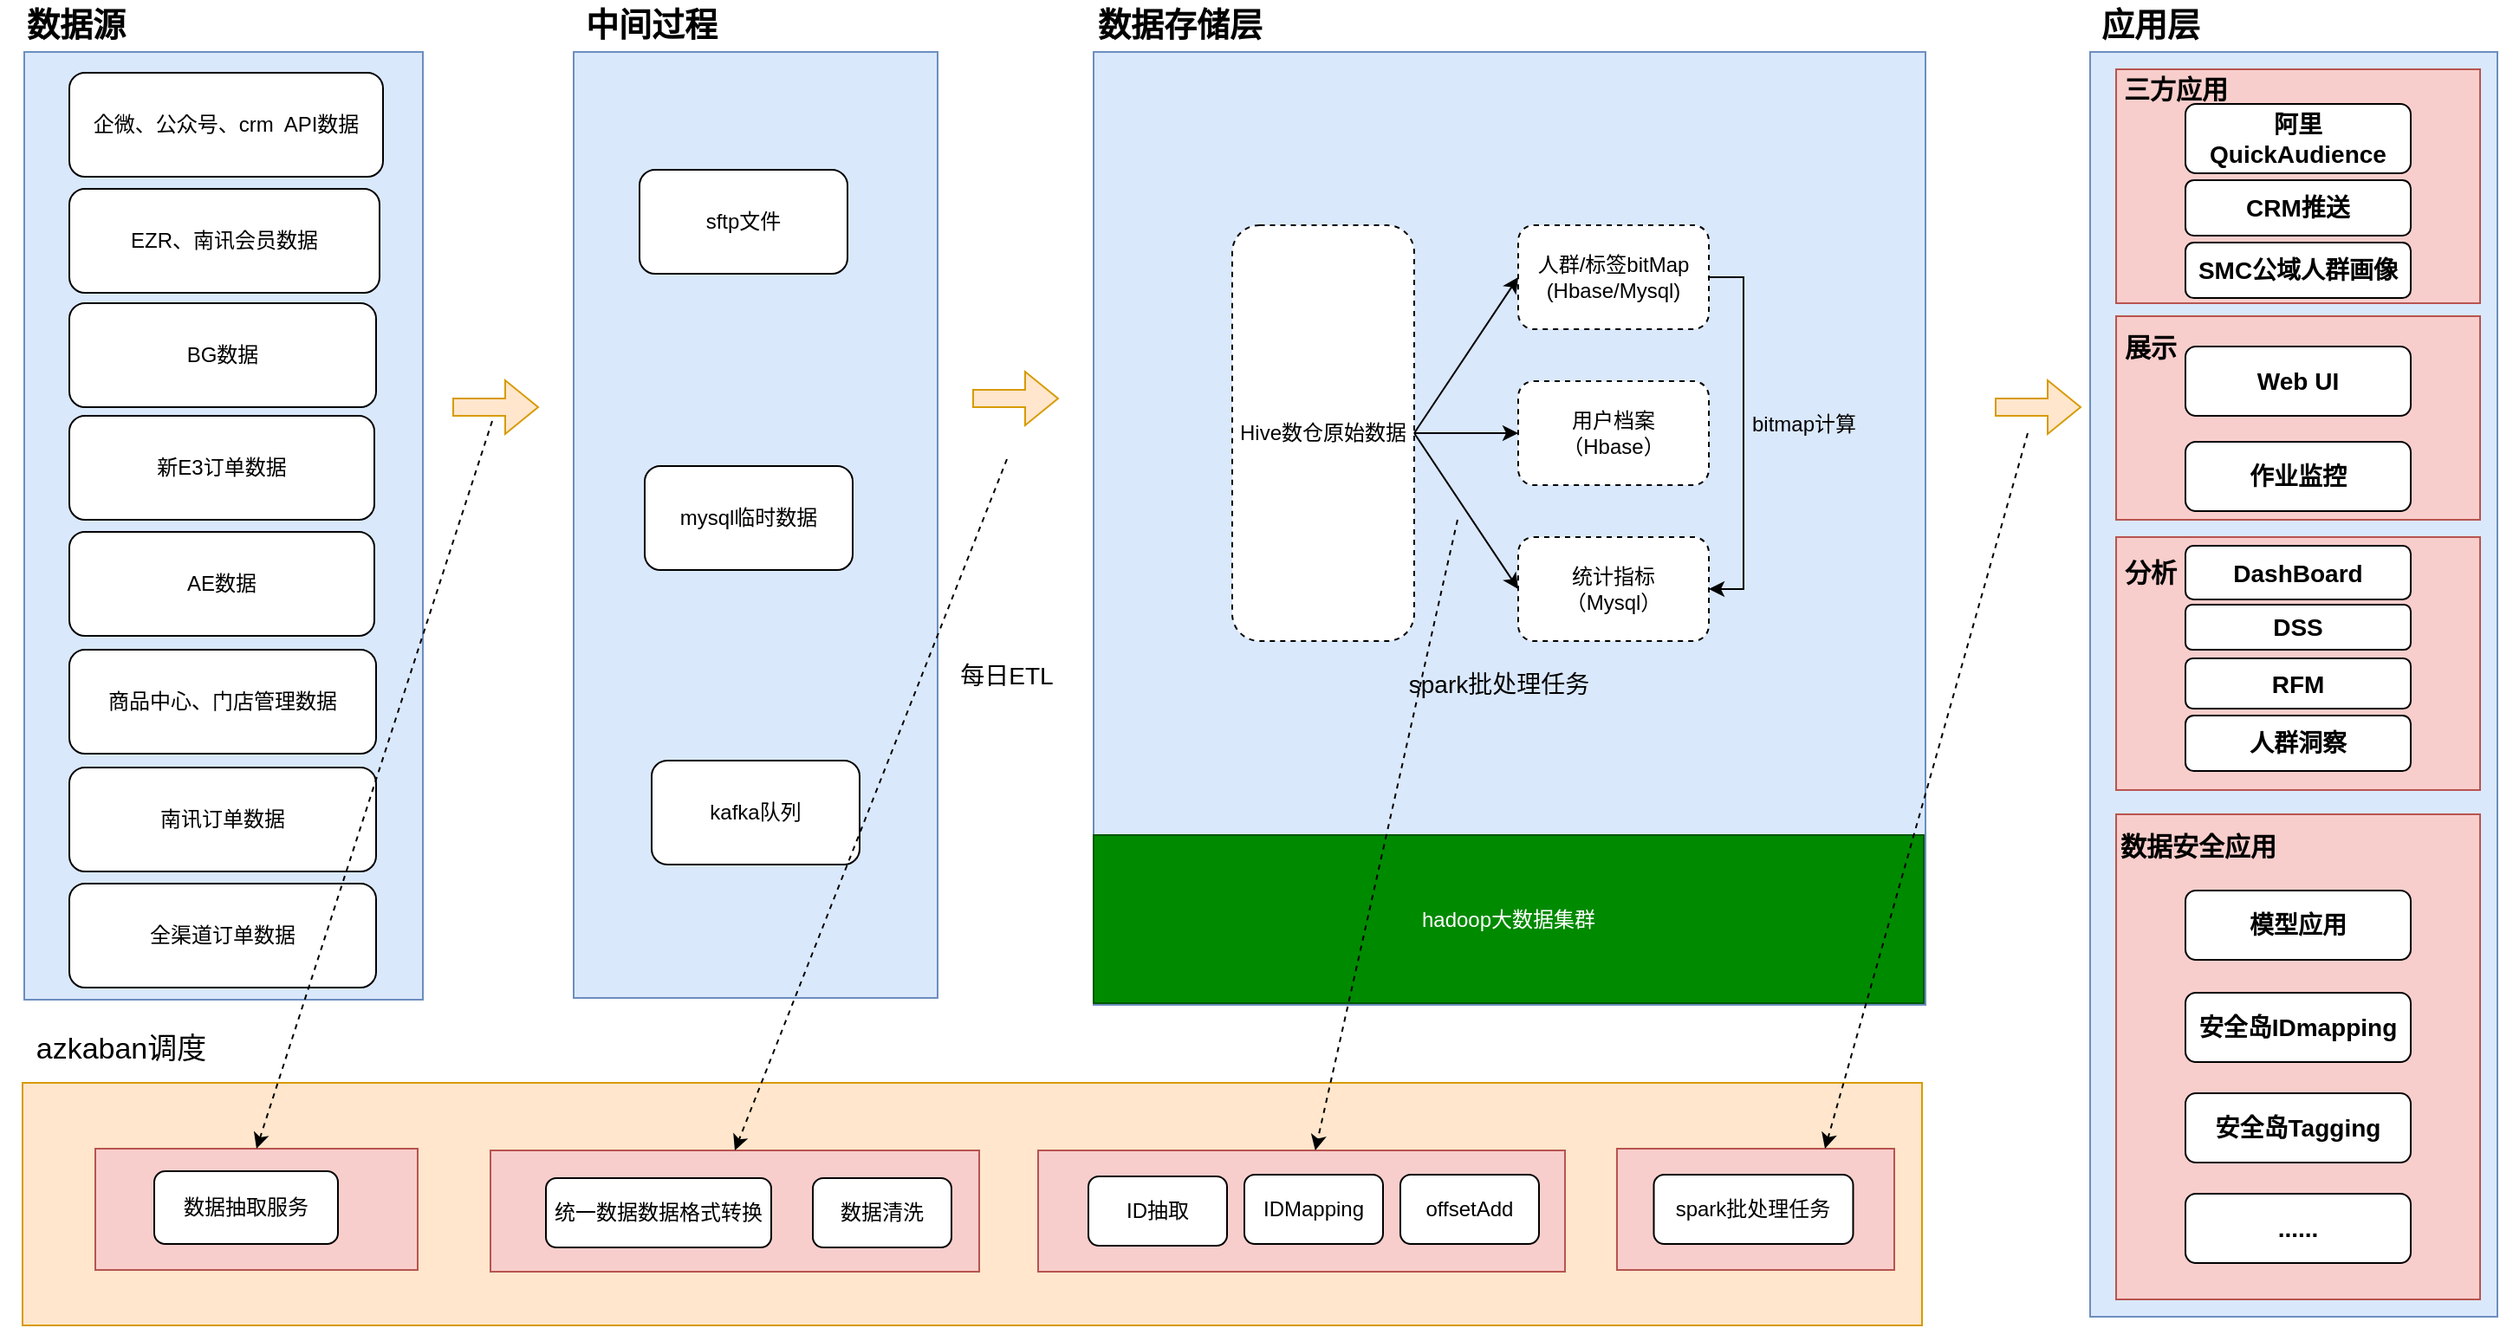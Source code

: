 <mxfile version="24.0.7" type="github">
  <diagram name="第 1 页" id="c-7c_1tNbE0PKbpdtI3S">
    <mxGraphModel dx="2600" dy="1053" grid="0" gridSize="10" guides="1" tooltips="1" connect="1" arrows="1" fold="1" page="1" pageScale="1" pageWidth="1700" pageHeight="1100" math="0" shadow="0">
      <root>
        <mxCell id="0" />
        <mxCell id="1" parent="0" />
        <mxCell id="UIdJtbCAdwfRkpfuNcCa-74" value="" style="rounded=0;whiteSpace=wrap;html=1;fillColor=#dae8fc;strokeColor=#6c8ebf;" parent="1" vertex="1">
          <mxGeometry x="1435" y="150" width="235" height="730" as="geometry" />
        </mxCell>
        <mxCell id="UIdJtbCAdwfRkpfuNcCa-61" value="" style="rounded=0;whiteSpace=wrap;html=1;fillColor=#f8cecc;strokeColor=#b85450;" parent="1" vertex="1">
          <mxGeometry x="1450" y="430" width="210" height="146" as="geometry" />
        </mxCell>
        <mxCell id="UIdJtbCAdwfRkpfuNcCa-43" value="" style="rounded=0;whiteSpace=wrap;html=1;fillColor=#ffe6cc;strokeColor=#d79b00;" parent="1" vertex="1">
          <mxGeometry x="242" y="745" width="1096" height="140" as="geometry" />
        </mxCell>
        <mxCell id="UIdJtbCAdwfRkpfuNcCa-42" value="" style="rounded=0;whiteSpace=wrap;html=1;fillColor=#f8cecc;strokeColor=#b85450;" parent="1" vertex="1">
          <mxGeometry x="828" y="784" width="304" height="70" as="geometry" />
        </mxCell>
        <mxCell id="UIdJtbCAdwfRkpfuNcCa-1" value="" style="rounded=0;whiteSpace=wrap;html=1;fillColor=#dae8fc;strokeColor=#6c8ebf;" parent="1" vertex="1">
          <mxGeometry x="243" y="150" width="230" height="547" as="geometry" />
        </mxCell>
        <mxCell id="UIdJtbCAdwfRkpfuNcCa-2" value="企微、公众号、crm&amp;nbsp; API数据" style="rounded=1;whiteSpace=wrap;html=1;" parent="1" vertex="1">
          <mxGeometry x="269" y="162" width="181" height="60" as="geometry" />
        </mxCell>
        <mxCell id="UIdJtbCAdwfRkpfuNcCa-3" value="AE数据" style="rounded=1;whiteSpace=wrap;html=1;" parent="1" vertex="1">
          <mxGeometry x="269" y="427" width="176" height="60" as="geometry" />
        </mxCell>
        <mxCell id="UIdJtbCAdwfRkpfuNcCa-4" value="BG数据" style="rounded=1;whiteSpace=wrap;html=1;" parent="1" vertex="1">
          <mxGeometry x="269" y="295" width="177" height="60" as="geometry" />
        </mxCell>
        <mxCell id="UIdJtbCAdwfRkpfuNcCa-5" value="EZR、南讯会员数据" style="rounded=1;whiteSpace=wrap;html=1;" parent="1" vertex="1">
          <mxGeometry x="269" y="229" width="179" height="60" as="geometry" />
        </mxCell>
        <mxCell id="UIdJtbCAdwfRkpfuNcCa-9" value="" style="rounded=0;whiteSpace=wrap;html=1;fillColor=#dae8fc;strokeColor=#6c8ebf;" parent="1" vertex="1">
          <mxGeometry x="560" y="150" width="210" height="546" as="geometry" />
        </mxCell>
        <mxCell id="UIdJtbCAdwfRkpfuNcCa-10" value="sftp文件" style="rounded=1;whiteSpace=wrap;html=1;" parent="1" vertex="1">
          <mxGeometry x="598" y="218" width="120" height="60" as="geometry" />
        </mxCell>
        <mxCell id="UIdJtbCAdwfRkpfuNcCa-11" value="mysql临时数据" style="rounded=1;whiteSpace=wrap;html=1;" parent="1" vertex="1">
          <mxGeometry x="601" y="389" width="120" height="60" as="geometry" />
        </mxCell>
        <mxCell id="UIdJtbCAdwfRkpfuNcCa-12" value="kafka队列" style="rounded=1;whiteSpace=wrap;html=1;" parent="1" vertex="1">
          <mxGeometry x="605" y="559" width="120" height="60" as="geometry" />
        </mxCell>
        <mxCell id="UIdJtbCAdwfRkpfuNcCa-14" value="" style="rounded=0;whiteSpace=wrap;html=1;fillColor=#dae8fc;strokeColor=#6c8ebf;" parent="1" vertex="1">
          <mxGeometry x="860" y="150" width="480" height="550" as="geometry" />
        </mxCell>
        <mxCell id="UIdJtbCAdwfRkpfuNcCa-15" value="数据存储层" style="text;html=1;align=center;verticalAlign=middle;whiteSpace=wrap;rounded=0;fontSize=19;fontStyle=1" parent="1" vertex="1">
          <mxGeometry x="850" y="120" width="120" height="30" as="geometry" />
        </mxCell>
        <mxCell id="UIdJtbCAdwfRkpfuNcCa-16" value="数据源" style="text;html=1;align=center;verticalAlign=middle;whiteSpace=wrap;rounded=0;fontSize=19;fontStyle=1" parent="1" vertex="1">
          <mxGeometry x="243" y="120" width="60" height="30" as="geometry" />
        </mxCell>
        <mxCell id="UIdJtbCAdwfRkpfuNcCa-17" value="中间过程" style="text;html=1;align=center;verticalAlign=middle;whiteSpace=wrap;rounded=0;fontSize=19;fontStyle=1" parent="1" vertex="1">
          <mxGeometry x="550" y="120" width="110" height="30" as="geometry" />
        </mxCell>
        <mxCell id="UIdJtbCAdwfRkpfuNcCa-18" value="" style="rounded=0;whiteSpace=wrap;html=1;fillColor=#f8cecc;strokeColor=#b85450;" parent="1" vertex="1">
          <mxGeometry x="512" y="784" width="282" height="70" as="geometry" />
        </mxCell>
        <mxCell id="UIdJtbCAdwfRkpfuNcCa-19" value="统一数据数据格式转换" style="rounded=1;whiteSpace=wrap;html=1;" parent="1" vertex="1">
          <mxGeometry x="544" y="800" width="130" height="40" as="geometry" />
        </mxCell>
        <mxCell id="UIdJtbCAdwfRkpfuNcCa-20" value="数据清洗" style="rounded=1;whiteSpace=wrap;html=1;" parent="1" vertex="1">
          <mxGeometry x="698" y="800" width="80" height="40" as="geometry" />
        </mxCell>
        <mxCell id="UIdJtbCAdwfRkpfuNcCa-21" value="ID抽取" style="rounded=1;whiteSpace=wrap;html=1;" parent="1" vertex="1">
          <mxGeometry x="857" y="799" width="80" height="40" as="geometry" />
        </mxCell>
        <mxCell id="UIdJtbCAdwfRkpfuNcCa-33" value="" style="edgeStyle=orthogonalEdgeStyle;rounded=0;orthogonalLoop=1;jettySize=auto;html=1;" parent="1" source="UIdJtbCAdwfRkpfuNcCa-23" target="UIdJtbCAdwfRkpfuNcCa-25" edge="1">
          <mxGeometry relative="1" as="geometry" />
        </mxCell>
        <mxCell id="UIdJtbCAdwfRkpfuNcCa-23" value="Hive数仓原始数据" style="rounded=1;whiteSpace=wrap;html=1;dashed=1;" parent="1" vertex="1">
          <mxGeometry x="940" y="250" width="105" height="240" as="geometry" />
        </mxCell>
        <mxCell id="UIdJtbCAdwfRkpfuNcCa-29" style="edgeStyle=orthogonalEdgeStyle;rounded=0;orthogonalLoop=1;jettySize=auto;html=1;exitX=1;exitY=0.5;exitDx=0;exitDy=0;entryX=1;entryY=0.5;entryDx=0;entryDy=0;" parent="1" source="UIdJtbCAdwfRkpfuNcCa-24" target="UIdJtbCAdwfRkpfuNcCa-26" edge="1">
          <mxGeometry relative="1" as="geometry" />
        </mxCell>
        <mxCell id="UIdJtbCAdwfRkpfuNcCa-24" value="人群/标签bitMap&lt;br&gt;(Hbase/Mysql)" style="rounded=1;whiteSpace=wrap;html=1;dashed=1;" parent="1" vertex="1">
          <mxGeometry x="1105" y="250" width="110" height="60" as="geometry" />
        </mxCell>
        <mxCell id="UIdJtbCAdwfRkpfuNcCa-25" value="用户档案&lt;br&gt;（Hbase）" style="rounded=1;whiteSpace=wrap;html=1;dashed=1;" parent="1" vertex="1">
          <mxGeometry x="1105" y="340" width="110" height="60" as="geometry" />
        </mxCell>
        <mxCell id="UIdJtbCAdwfRkpfuNcCa-26" value="统计指标&lt;br&gt;（Mysql）" style="rounded=1;whiteSpace=wrap;html=1;dashed=1;" parent="1" vertex="1">
          <mxGeometry x="1105" y="430" width="110" height="60" as="geometry" />
        </mxCell>
        <mxCell id="UIdJtbCAdwfRkpfuNcCa-30" value="bitmap计算" style="text;html=1;align=center;verticalAlign=middle;whiteSpace=wrap;rounded=0;" parent="1" vertex="1">
          <mxGeometry x="1235" y="350" width="70" height="30" as="geometry" />
        </mxCell>
        <mxCell id="UIdJtbCAdwfRkpfuNcCa-32" value="" style="endArrow=classic;html=1;rounded=0;entryX=0;entryY=0.5;entryDx=0;entryDy=0;" parent="1" target="UIdJtbCAdwfRkpfuNcCa-24" edge="1">
          <mxGeometry width="50" height="50" relative="1" as="geometry">
            <mxPoint x="1045" y="370" as="sourcePoint" />
            <mxPoint x="1095" y="310" as="targetPoint" />
          </mxGeometry>
        </mxCell>
        <mxCell id="UIdJtbCAdwfRkpfuNcCa-34" value="" style="endArrow=classic;html=1;rounded=0;entryX=0;entryY=0.5;entryDx=0;entryDy=0;" parent="1" target="UIdJtbCAdwfRkpfuNcCa-26" edge="1">
          <mxGeometry width="50" height="50" relative="1" as="geometry">
            <mxPoint x="1045" y="370" as="sourcePoint" />
            <mxPoint x="1095" y="320" as="targetPoint" />
          </mxGeometry>
        </mxCell>
        <mxCell id="UIdJtbCAdwfRkpfuNcCa-35" value="" style="shape=flexArrow;endArrow=classic;html=1;rounded=0;fillColor=#ffe6cc;strokeColor=#d79b00;" parent="1" edge="1">
          <mxGeometry width="50" height="50" relative="1" as="geometry">
            <mxPoint x="790" y="350" as="sourcePoint" />
            <mxPoint x="840" y="350" as="targetPoint" />
          </mxGeometry>
        </mxCell>
        <mxCell id="UIdJtbCAdwfRkpfuNcCa-36" value="" style="shape=flexArrow;endArrow=classic;html=1;rounded=0;fillColor=#ffe6cc;strokeColor=#d79b00;" parent="1" edge="1">
          <mxGeometry width="50" height="50" relative="1" as="geometry">
            <mxPoint x="1380" y="355" as="sourcePoint" />
            <mxPoint x="1430" y="355" as="targetPoint" />
          </mxGeometry>
        </mxCell>
        <mxCell id="UIdJtbCAdwfRkpfuNcCa-38" value="azkaban调度" style="text;html=1;align=center;verticalAlign=middle;whiteSpace=wrap;rounded=0;fontSize=17;" parent="1" vertex="1">
          <mxGeometry x="229" y="710" width="140" height="31" as="geometry" />
        </mxCell>
        <mxCell id="UIdJtbCAdwfRkpfuNcCa-39" value="IDMapping" style="rounded=1;whiteSpace=wrap;html=1;" parent="1" vertex="1">
          <mxGeometry x="947" y="798" width="80" height="40" as="geometry" />
        </mxCell>
        <mxCell id="UIdJtbCAdwfRkpfuNcCa-41" value="offsetAdd" style="rounded=1;whiteSpace=wrap;html=1;" parent="1" vertex="1">
          <mxGeometry x="1037" y="798" width="80" height="40" as="geometry" />
        </mxCell>
        <mxCell id="UIdJtbCAdwfRkpfuNcCa-47" value="" style="endArrow=classic;html=1;rounded=0;entryX=0.5;entryY=0;entryDx=0;entryDy=0;dashed=1;" parent="1" target="UIdJtbCAdwfRkpfuNcCa-18" edge="1">
          <mxGeometry width="50" height="50" relative="1" as="geometry">
            <mxPoint x="810" y="385" as="sourcePoint" />
            <mxPoint x="860" y="335" as="targetPoint" />
          </mxGeometry>
        </mxCell>
        <mxCell id="UIdJtbCAdwfRkpfuNcCa-49" value="spark批处理任务" style="text;html=1;align=center;verticalAlign=middle;whiteSpace=wrap;rounded=0;fontSize=14;" parent="1" vertex="1">
          <mxGeometry x="1030" y="500" width="128" height="30" as="geometry" />
        </mxCell>
        <mxCell id="UIdJtbCAdwfRkpfuNcCa-50" value="每日ETL" style="text;html=1;align=center;verticalAlign=middle;whiteSpace=wrap;rounded=0;fontSize=14;" parent="1" vertex="1">
          <mxGeometry x="770" y="495" width="80" height="30" as="geometry" />
        </mxCell>
        <mxCell id="UIdJtbCAdwfRkpfuNcCa-51" value="" style="rounded=0;whiteSpace=wrap;html=1;fillColor=#f8cecc;strokeColor=#b85450;" parent="1" vertex="1">
          <mxGeometry x="1450" y="160" width="210" height="135" as="geometry" />
        </mxCell>
        <mxCell id="UIdJtbCAdwfRkpfuNcCa-52" value="应用层" style="text;html=1;align=center;verticalAlign=middle;whiteSpace=wrap;rounded=0;fontSize=19;fontStyle=1" parent="1" vertex="1">
          <mxGeometry x="1410" y="120" width="120" height="30" as="geometry" />
        </mxCell>
        <mxCell id="UIdJtbCAdwfRkpfuNcCa-53" value="阿里QuickAudience" style="rounded=1;whiteSpace=wrap;html=1;fontSize=14;fontStyle=1" parent="1" vertex="1">
          <mxGeometry x="1490" y="180" width="130" height="40" as="geometry" />
        </mxCell>
        <mxCell id="UIdJtbCAdwfRkpfuNcCa-54" value="三方应用" style="text;html=1;align=center;verticalAlign=middle;whiteSpace=wrap;rounded=0;fontSize=15;fontStyle=1" parent="1" vertex="1">
          <mxGeometry x="1450" y="156" width="69" height="30" as="geometry" />
        </mxCell>
        <mxCell id="UIdJtbCAdwfRkpfuNcCa-55" value="人群洞察" style="rounded=1;whiteSpace=wrap;html=1;fontSize=14;fontStyle=1" parent="1" vertex="1">
          <mxGeometry x="1490" y="533" width="130" height="32" as="geometry" />
        </mxCell>
        <mxCell id="UIdJtbCAdwfRkpfuNcCa-56" value="" style="rounded=0;whiteSpace=wrap;html=1;fillColor=#f8cecc;strokeColor=#b85450;" parent="1" vertex="1">
          <mxGeometry x="1450" y="302.5" width="210" height="117.5" as="geometry" />
        </mxCell>
        <mxCell id="UIdJtbCAdwfRkpfuNcCa-57" value="Web UI" style="rounded=1;whiteSpace=wrap;html=1;fontSize=14;fontStyle=1" parent="1" vertex="1">
          <mxGeometry x="1490" y="320" width="130" height="40" as="geometry" />
        </mxCell>
        <mxCell id="UIdJtbCAdwfRkpfuNcCa-58" value="展示" style="text;html=1;align=center;verticalAlign=middle;whiteSpace=wrap;rounded=0;fontSize=15;fontStyle=1" parent="1" vertex="1">
          <mxGeometry x="1440" y="305" width="60" height="30" as="geometry" />
        </mxCell>
        <mxCell id="UIdJtbCAdwfRkpfuNcCa-59" value="作业监控" style="rounded=1;whiteSpace=wrap;html=1;fontSize=14;fontStyle=1" parent="1" vertex="1">
          <mxGeometry x="1490" y="375" width="130" height="40" as="geometry" />
        </mxCell>
        <mxCell id="UIdJtbCAdwfRkpfuNcCa-62" value="DashBoard" style="rounded=1;whiteSpace=wrap;html=1;fontSize=14;fontStyle=1" parent="1" vertex="1">
          <mxGeometry x="1490" y="435" width="130" height="31" as="geometry" />
        </mxCell>
        <mxCell id="UIdJtbCAdwfRkpfuNcCa-63" value="分析" style="text;html=1;align=center;verticalAlign=middle;whiteSpace=wrap;rounded=0;fontSize=15;fontStyle=1" parent="1" vertex="1">
          <mxGeometry x="1440" y="435" width="60" height="30" as="geometry" />
        </mxCell>
        <mxCell id="UIdJtbCAdwfRkpfuNcCa-64" value="DSS" style="rounded=1;whiteSpace=wrap;html=1;fontSize=14;fontStyle=1" parent="1" vertex="1">
          <mxGeometry x="1490" y="469" width="130" height="26" as="geometry" />
        </mxCell>
        <mxCell id="UIdJtbCAdwfRkpfuNcCa-65" value="RFM" style="rounded=1;whiteSpace=wrap;html=1;fontSize=14;fontStyle=1" parent="1" vertex="1">
          <mxGeometry x="1490" y="500" width="130" height="29" as="geometry" />
        </mxCell>
        <mxCell id="UIdJtbCAdwfRkpfuNcCa-67" value="" style="rounded=0;whiteSpace=wrap;html=1;fillColor=#f8cecc;strokeColor=#b85450;" parent="1" vertex="1">
          <mxGeometry x="1450" y="590" width="210" height="280" as="geometry" />
        </mxCell>
        <mxCell id="UIdJtbCAdwfRkpfuNcCa-68" value="CRM推送" style="rounded=1;whiteSpace=wrap;html=1;fontSize=14;fontStyle=1" parent="1" vertex="1">
          <mxGeometry x="1490" y="224" width="130" height="32" as="geometry" />
        </mxCell>
        <mxCell id="UIdJtbCAdwfRkpfuNcCa-69" value="数据安全应用" style="text;html=1;align=center;verticalAlign=middle;whiteSpace=wrap;rounded=0;fontSize=15;fontStyle=1" parent="1" vertex="1">
          <mxGeometry x="1450" y="593" width="95" height="30" as="geometry" />
        </mxCell>
        <mxCell id="UIdJtbCAdwfRkpfuNcCa-70" value="SMC公域人群画像" style="rounded=1;whiteSpace=wrap;html=1;fontSize=14;fontStyle=1" parent="1" vertex="1">
          <mxGeometry x="1490" y="260" width="130" height="32" as="geometry" />
        </mxCell>
        <mxCell id="UIdJtbCAdwfRkpfuNcCa-71" value="安全岛IDmapping" style="rounded=1;whiteSpace=wrap;html=1;fontSize=14;fontStyle=1" parent="1" vertex="1">
          <mxGeometry x="1490" y="693" width="130" height="40" as="geometry" />
        </mxCell>
        <mxCell id="UIdJtbCAdwfRkpfuNcCa-72" value="安全岛Tagging" style="rounded=1;whiteSpace=wrap;html=1;fontSize=14;fontStyle=1" parent="1" vertex="1">
          <mxGeometry x="1490" y="751" width="130" height="40" as="geometry" />
        </mxCell>
        <mxCell id="UIdJtbCAdwfRkpfuNcCa-73" value="......" style="rounded=1;whiteSpace=wrap;html=1;fontSize=14;fontStyle=1" parent="1" vertex="1">
          <mxGeometry x="1490" y="809" width="130" height="40" as="geometry" />
        </mxCell>
        <mxCell id="UIdJtbCAdwfRkpfuNcCa-80" value="" style="shape=flexArrow;endArrow=classic;html=1;rounded=0;fillColor=#ffe6cc;strokeColor=#d79b00;" parent="1" edge="1">
          <mxGeometry width="50" height="50" relative="1" as="geometry">
            <mxPoint x="490" y="355" as="sourcePoint" />
            <mxPoint x="540" y="355" as="targetPoint" />
          </mxGeometry>
        </mxCell>
        <mxCell id="UIdJtbCAdwfRkpfuNcCa-82" value="" style="rounded=0;whiteSpace=wrap;html=1;fillColor=#f8cecc;strokeColor=#b85450;" parent="1" vertex="1">
          <mxGeometry x="1162" y="783" width="160" height="70" as="geometry" />
        </mxCell>
        <mxCell id="UIdJtbCAdwfRkpfuNcCa-84" value="spark批处理任务" style="rounded=1;whiteSpace=wrap;html=1;" parent="1" vertex="1">
          <mxGeometry x="1183.25" y="798" width="115" height="40" as="geometry" />
        </mxCell>
        <mxCell id="UIdJtbCAdwfRkpfuNcCa-86" value="hadoop大数据集群" style="rounded=0;whiteSpace=wrap;html=1;fillColor=#008a00;fontColor=#ffffff;strokeColor=#005700;" parent="1" vertex="1">
          <mxGeometry x="860" y="602" width="479" height="97" as="geometry" />
        </mxCell>
        <mxCell id="UIdJtbCAdwfRkpfuNcCa-48" value="" style="endArrow=classic;html=1;rounded=0;dashed=1;" parent="1" target="UIdJtbCAdwfRkpfuNcCa-42" edge="1">
          <mxGeometry width="50" height="50" relative="1" as="geometry">
            <mxPoint x="1070" y="420" as="sourcePoint" />
            <mxPoint x="1030" y="705" as="targetPoint" />
          </mxGeometry>
        </mxCell>
        <mxCell id="UIdJtbCAdwfRkpfuNcCa-85" value="" style="endArrow=classic;html=1;rounded=0;dashed=1;entryX=0.75;entryY=0;entryDx=0;entryDy=0;" parent="1" target="UIdJtbCAdwfRkpfuNcCa-82" edge="1">
          <mxGeometry width="50" height="50" relative="1" as="geometry">
            <mxPoint x="1399" y="370" as="sourcePoint" />
            <mxPoint x="1340" y="730" as="targetPoint" />
          </mxGeometry>
        </mxCell>
        <mxCell id="UIdJtbCAdwfRkpfuNcCa-87" value="" style="rounded=0;whiteSpace=wrap;html=1;fillColor=#f8cecc;strokeColor=#b85450;" parent="1" vertex="1">
          <mxGeometry x="284" y="783" width="186" height="70" as="geometry" />
        </mxCell>
        <mxCell id="UIdJtbCAdwfRkpfuNcCa-88" value="数据抽取服务" style="rounded=1;whiteSpace=wrap;html=1;" parent="1" vertex="1">
          <mxGeometry x="318" y="796" width="106" height="42" as="geometry" />
        </mxCell>
        <mxCell id="2bgQPDkZXDnPd8NtcOMJ-1" value="新E3订单数据" style="rounded=1;whiteSpace=wrap;html=1;" vertex="1" parent="1">
          <mxGeometry x="269" y="360" width="176" height="60" as="geometry" />
        </mxCell>
        <mxCell id="2bgQPDkZXDnPd8NtcOMJ-2" value="商品中心、门店管理数据" style="rounded=1;whiteSpace=wrap;html=1;" vertex="1" parent="1">
          <mxGeometry x="269" y="495" width="177" height="60" as="geometry" />
        </mxCell>
        <mxCell id="2bgQPDkZXDnPd8NtcOMJ-3" value="南讯订单数据" style="rounded=1;whiteSpace=wrap;html=1;" vertex="1" parent="1">
          <mxGeometry x="269" y="563" width="177" height="60" as="geometry" />
        </mxCell>
        <mxCell id="2bgQPDkZXDnPd8NtcOMJ-4" value="全渠道订单数据" style="rounded=1;whiteSpace=wrap;html=1;" vertex="1" parent="1">
          <mxGeometry x="269" y="630" width="177" height="60" as="geometry" />
        </mxCell>
        <mxCell id="2bgQPDkZXDnPd8NtcOMJ-5" value="模型应用" style="rounded=1;whiteSpace=wrap;html=1;fontSize=14;fontStyle=1" vertex="1" parent="1">
          <mxGeometry x="1490" y="634" width="130" height="40" as="geometry" />
        </mxCell>
        <mxCell id="UIdJtbCAdwfRkpfuNcCa-90" value="" style="endArrow=classic;html=1;rounded=0;entryX=0.5;entryY=0;entryDx=0;entryDy=0;dashed=1;" parent="1" target="UIdJtbCAdwfRkpfuNcCa-87" edge="1">
          <mxGeometry width="50" height="50" relative="1" as="geometry">
            <mxPoint x="513" y="363" as="sourcePoint" />
            <mxPoint x="388" y="762" as="targetPoint" />
          </mxGeometry>
        </mxCell>
      </root>
    </mxGraphModel>
  </diagram>
</mxfile>
